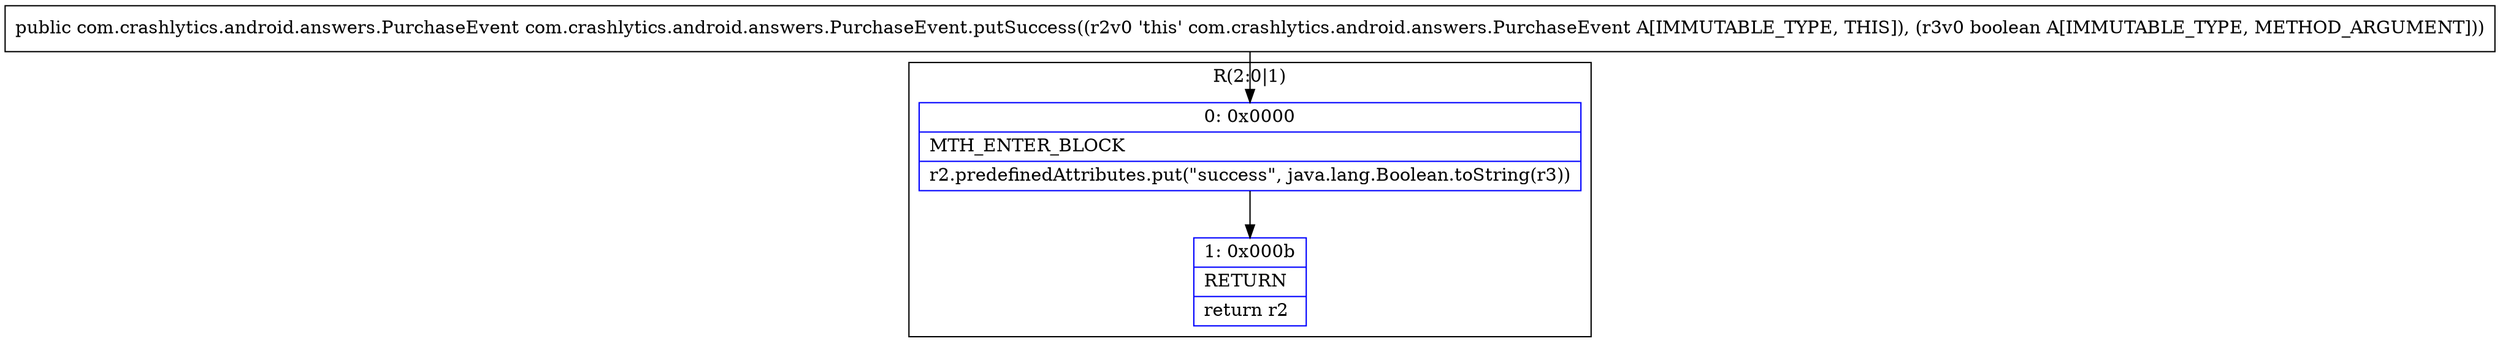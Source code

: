 digraph "CFG forcom.crashlytics.android.answers.PurchaseEvent.putSuccess(Z)Lcom\/crashlytics\/android\/answers\/PurchaseEvent;" {
subgraph cluster_Region_1823932499 {
label = "R(2:0|1)";
node [shape=record,color=blue];
Node_0 [shape=record,label="{0\:\ 0x0000|MTH_ENTER_BLOCK\l|r2.predefinedAttributes.put(\"success\", java.lang.Boolean.toString(r3))\l}"];
Node_1 [shape=record,label="{1\:\ 0x000b|RETURN\l|return r2\l}"];
}
MethodNode[shape=record,label="{public com.crashlytics.android.answers.PurchaseEvent com.crashlytics.android.answers.PurchaseEvent.putSuccess((r2v0 'this' com.crashlytics.android.answers.PurchaseEvent A[IMMUTABLE_TYPE, THIS]), (r3v0 boolean A[IMMUTABLE_TYPE, METHOD_ARGUMENT])) }"];
MethodNode -> Node_0;
Node_0 -> Node_1;
}

